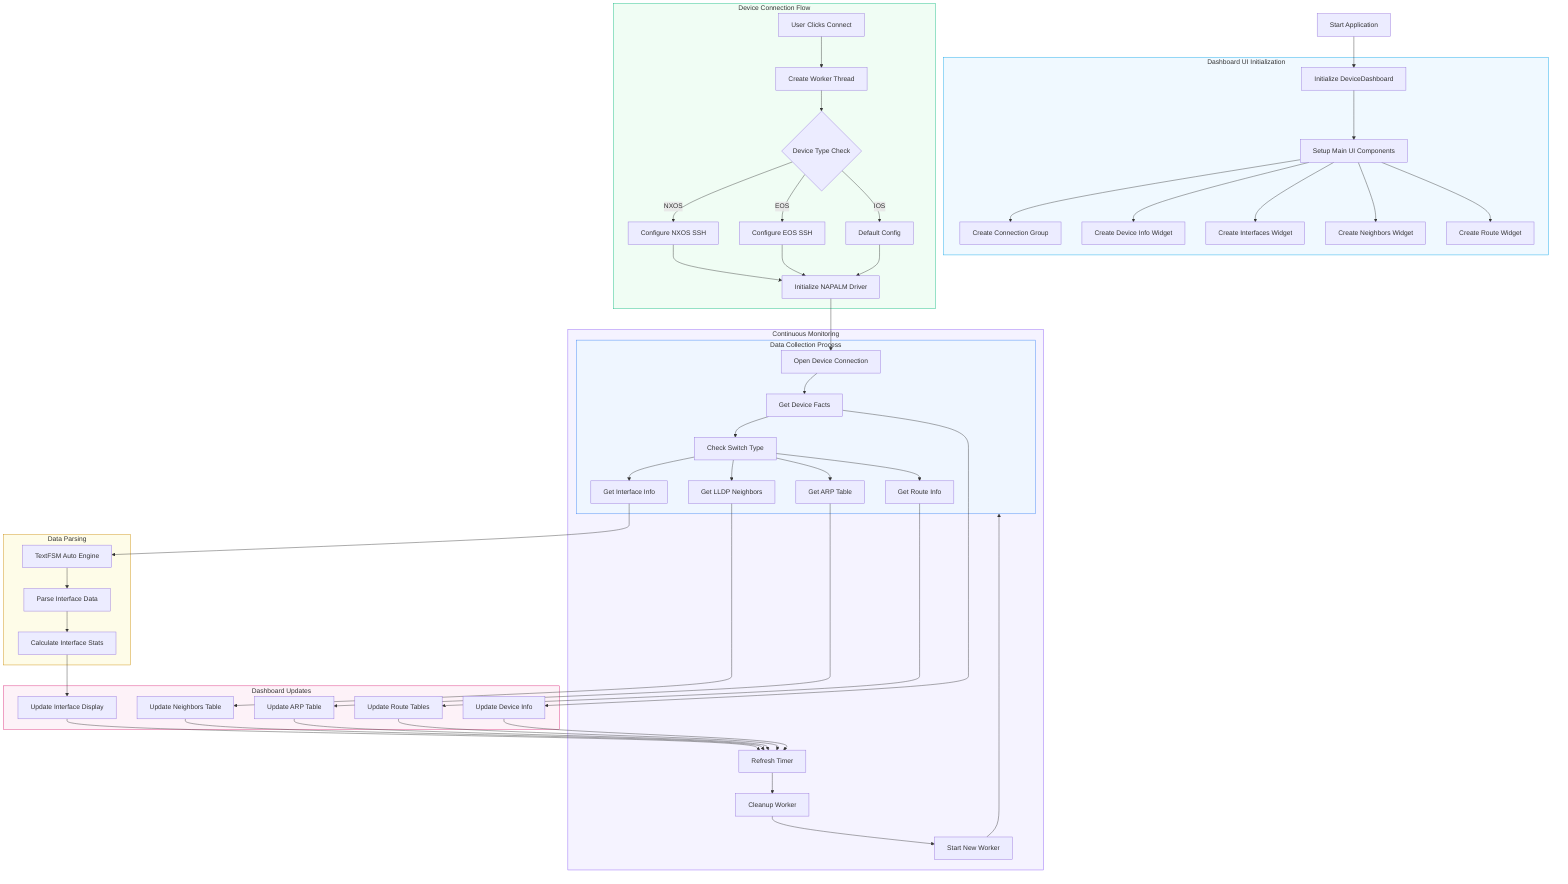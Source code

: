 flowchart TD
    A[Start Application] --> B[Initialize DeviceDashboard]
    
    subgraph UI_INIT[Dashboard UI Initialization]
        B --> C[Setup Main UI Components]
        C --> D1[Create Connection Group]
        C --> D2[Create Device Info Widget]
        C --> D3[Create Interfaces Widget]
        C --> D4[Create Neighbors Widget]
        C --> D5[Create Route Widget]
    end

    subgraph CONNECTION[Device Connection Flow]
        E[User Clicks Connect] --> F[Create Worker Thread]
        F --> G{Device Type Check}
        G -->|NXOS| H1[Configure NXOS SSH]
        G -->|EOS| H2[Configure EOS SSH]
        G -->|IOS| H3[Default Config]
        H1 & H2 & H3 --> I[Initialize NAPALM Driver]
    end

    subgraph DATA_COLLECTION[Data Collection Process]
        I --> J[Open Device Connection]
        J --> K[Get Device Facts]
        K --> L[Check Switch Type]
        L --> M1[Get Interface Info]
        L --> M2[Get LLDP Neighbors]
        L --> M3[Get ARP Table]
        L --> M4[Get Route Info]
    end

    subgraph PARSING[Data Parsing]
        M1 --> N1[TextFSM Auto Engine]
        N1 --> O1[Parse Interface Data]
        O1 --> P1[Calculate Interface Stats]
    end

    subgraph UI_UPDATE[Dashboard Updates]
        P1 --> Q1[Update Interface Display]
        M2 --> Q2[Update Neighbors Table]
        M3 --> Q3[Update ARP Table]
        M4 --> Q4[Update Route Tables]
        K --> Q5[Update Device Info]
    end

    subgraph MONITORING[Continuous Monitoring]
        R[Refresh Timer] --> S[Cleanup Worker]
        S --> T[Start New Worker]
        T --> DATA_COLLECTION
    end

    Q1 & Q2 & Q3 & Q4 & Q5 --> R

    style UI_INIT fill:#f0f9ff,stroke:#0ea5e9
    style CONNECTION fill:#f0fdf4,stroke:#10b981
    style DATA_COLLECTION fill:#eff6ff,stroke:#3b82f6
    style PARSING fill:#fefce8,stroke:#ca8a04
    style UI_UPDATE fill:#fdf2f8,stroke:#db2777
    style MONITORING fill:#f5f3ff,stroke:#8b5cf6